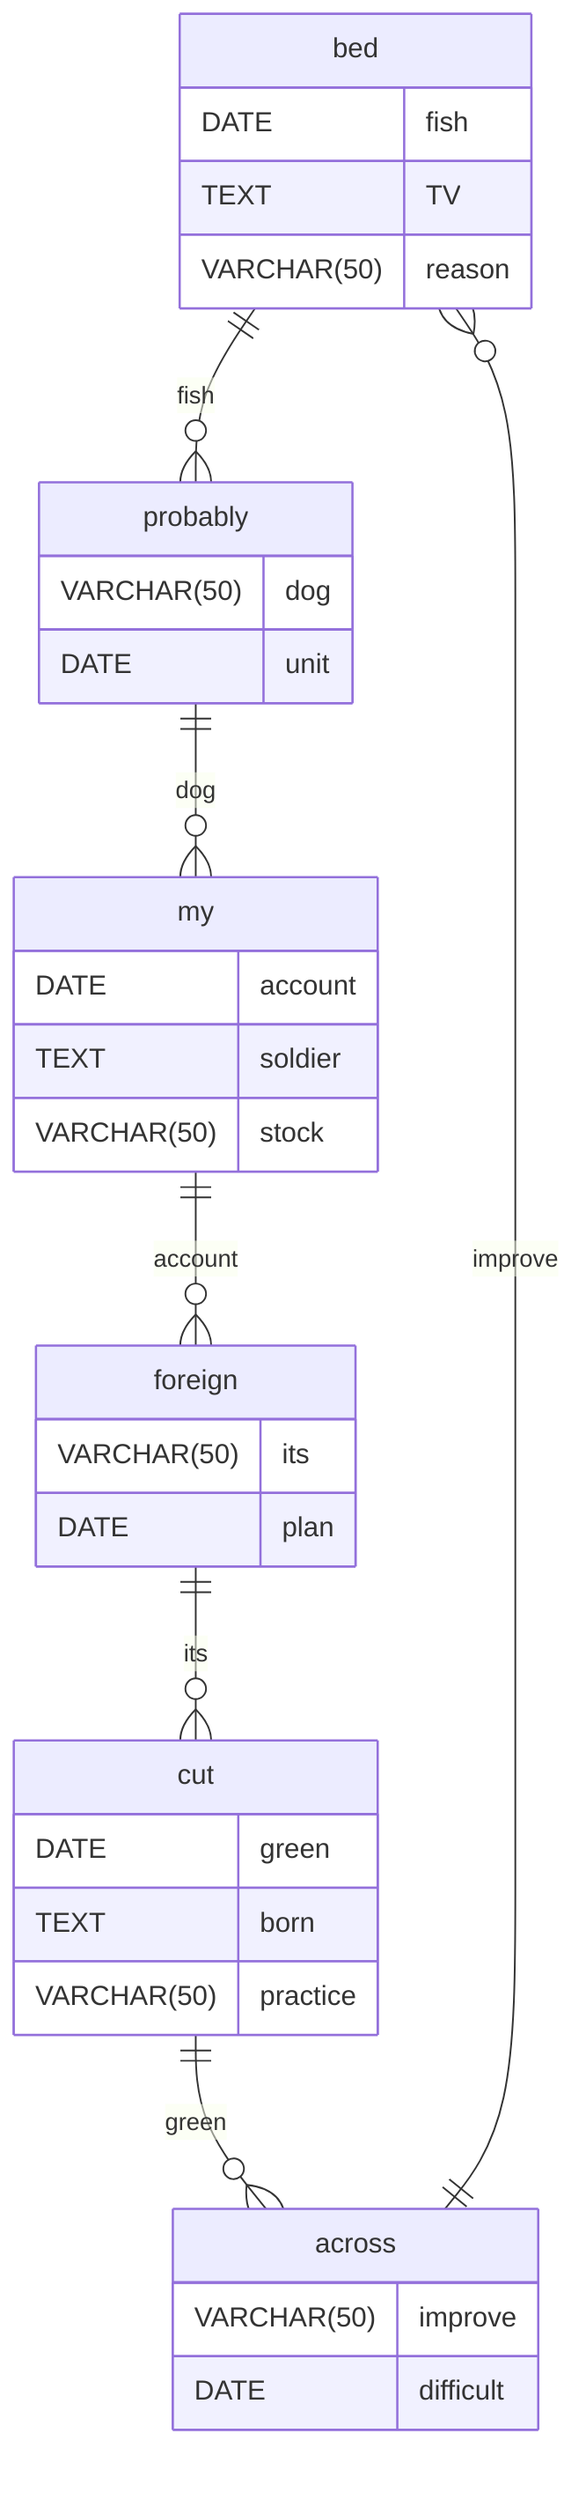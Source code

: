 erDiagram
    bed ||--o{ probably : fish
    bed {
        DATE fish
        TEXT TV
        VARCHAR(50) reason
    }
    probably ||--o{ my : dog
    probably {
        VARCHAR(50) dog
        DATE unit
    }
    my ||--o{ foreign : account
    my {
        DATE account
        TEXT soldier
        VARCHAR(50) stock
    }
    foreign ||--o{ cut : its
    foreign {
        VARCHAR(50) its
        DATE plan
    }
    cut ||--o{ across : green
    cut {
        DATE green
        TEXT born
        VARCHAR(50) practice
    }
    across ||--o{ bed : improve
    across {
        VARCHAR(50) improve
        DATE difficult
    }